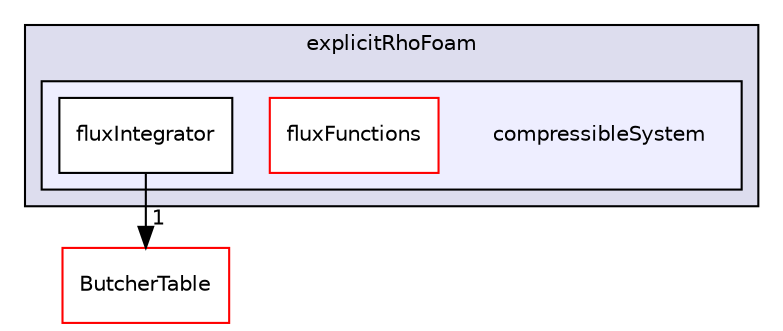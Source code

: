 digraph "compressibleSystem" {
  bgcolor=transparent;
  compound=true
  node [ fontsize="10", fontname="Helvetica"];
  edge [ labelfontsize="10", labelfontname="Helvetica"];
  subgraph clusterdir_1bf63ffdecbd821d45de7af555ee8ad7 {
    graph [ bgcolor="#ddddee", pencolor="black", label="explicitRhoFoam" fontname="Helvetica", fontsize="10", URL="dir_1bf63ffdecbd821d45de7af555ee8ad7.html"]
  subgraph clusterdir_e7bfc3ecce9d56d9a6f1cf729723a447 {
    graph [ bgcolor="#eeeeff", pencolor="black", label="" URL="dir_e7bfc3ecce9d56d9a6f1cf729723a447.html"];
    dir_e7bfc3ecce9d56d9a6f1cf729723a447 [shape=plaintext label="compressibleSystem"];
    dir_076b29eae178ecf1c6c2ddb93133d203 [shape=box label="fluxFunctions" color="red" fillcolor="white" style="filled" URL="dir_076b29eae178ecf1c6c2ddb93133d203.html"];
    dir_e68cddae05014eb1009691a903993eed [shape=box label="fluxIntegrator" color="black" fillcolor="white" style="filled" URL="dir_e68cddae05014eb1009691a903993eed.html"];
  }
  }
  dir_e24aeb1197190121ade350f28ab7c806 [shape=box label="ButcherTable" color="red" URL="dir_e24aeb1197190121ade350f28ab7c806.html"];
  dir_e68cddae05014eb1009691a903993eed->dir_e24aeb1197190121ade350f28ab7c806 [headlabel="1", labeldistance=1.5 headhref="dir_000150_000068.html"];
}
